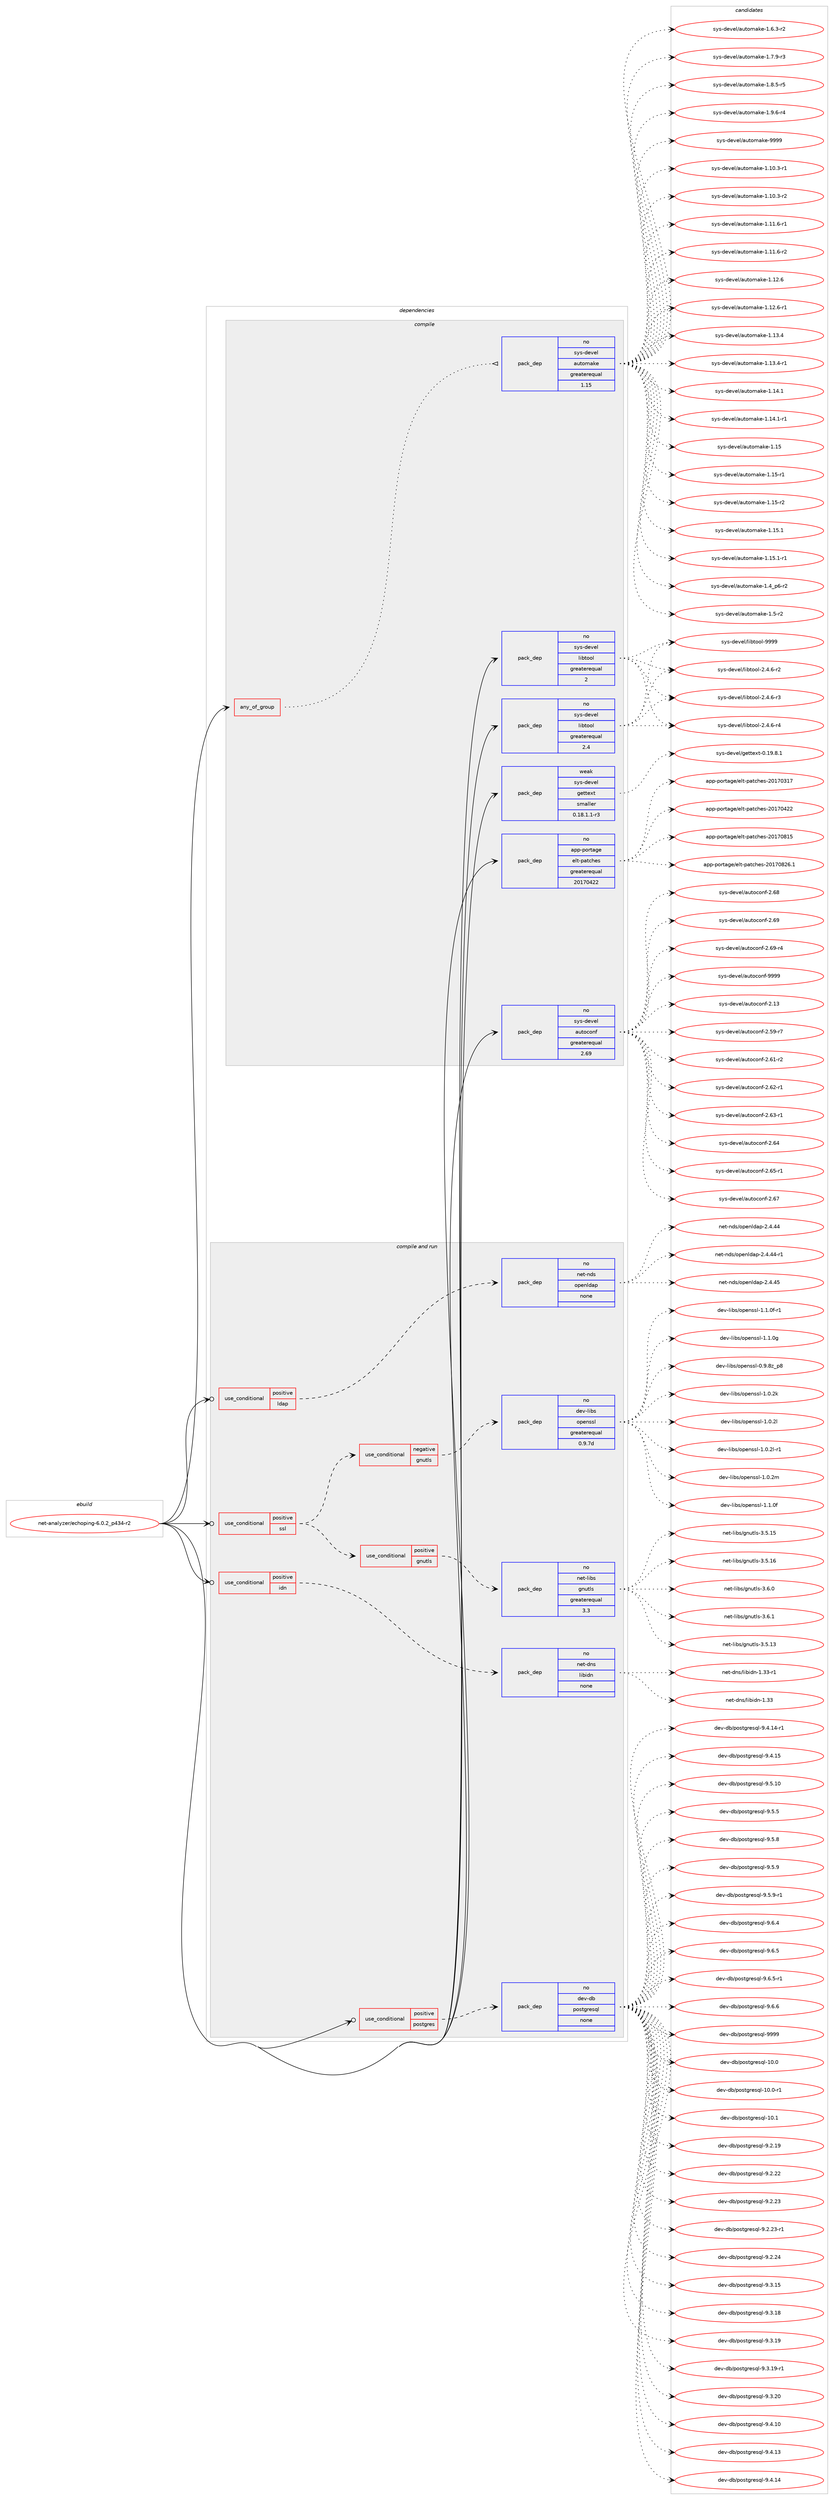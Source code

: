 digraph prolog {

# *************
# Graph options
# *************

newrank=true;
concentrate=true;
compound=true;
graph [rankdir=LR,fontname=Helvetica,fontsize=10,ranksep=1.5];#, ranksep=2.5, nodesep=0.2];
edge  [arrowhead=vee];
node  [fontname=Helvetica,fontsize=10];

# **********
# The ebuild
# **********

subgraph cluster_leftcol {
color=gray;
rank=same;
label=<<i>ebuild</i>>;
id [label="net-analyzer/echoping-6.0.2_p434-r2", color=red, width=4, href="../net-analyzer/echoping-6.0.2_p434-r2.svg"];
}

# ****************
# The dependencies
# ****************

subgraph cluster_midcol {
color=gray;
label=<<i>dependencies</i>>;
subgraph cluster_compile {
fillcolor="#eeeeee";
style=filled;
label=<<i>compile</i>>;
subgraph any6292 {
dependency399075 [label=<<TABLE BORDER="0" CELLBORDER="1" CELLSPACING="0" CELLPADDING="4"><TR><TD CELLPADDING="10">any_of_group</TD></TR></TABLE>>, shape=none, color=red];subgraph pack294122 {
dependency399076 [label=<<TABLE BORDER="0" CELLBORDER="1" CELLSPACING="0" CELLPADDING="4" WIDTH="220"><TR><TD ROWSPAN="6" CELLPADDING="30">pack_dep</TD></TR><TR><TD WIDTH="110">no</TD></TR><TR><TD>sys-devel</TD></TR><TR><TD>automake</TD></TR><TR><TD>greaterequal</TD></TR><TR><TD>1.15</TD></TR></TABLE>>, shape=none, color=blue];
}
dependency399075:e -> dependency399076:w [weight=20,style="dotted",arrowhead="oinv"];
}
id:e -> dependency399075:w [weight=20,style="solid",arrowhead="vee"];
subgraph pack294123 {
dependency399077 [label=<<TABLE BORDER="0" CELLBORDER="1" CELLSPACING="0" CELLPADDING="4" WIDTH="220"><TR><TD ROWSPAN="6" CELLPADDING="30">pack_dep</TD></TR><TR><TD WIDTH="110">no</TD></TR><TR><TD>app-portage</TD></TR><TR><TD>elt-patches</TD></TR><TR><TD>greaterequal</TD></TR><TR><TD>20170422</TD></TR></TABLE>>, shape=none, color=blue];
}
id:e -> dependency399077:w [weight=20,style="solid",arrowhead="vee"];
subgraph pack294124 {
dependency399078 [label=<<TABLE BORDER="0" CELLBORDER="1" CELLSPACING="0" CELLPADDING="4" WIDTH="220"><TR><TD ROWSPAN="6" CELLPADDING="30">pack_dep</TD></TR><TR><TD WIDTH="110">no</TD></TR><TR><TD>sys-devel</TD></TR><TR><TD>autoconf</TD></TR><TR><TD>greaterequal</TD></TR><TR><TD>2.69</TD></TR></TABLE>>, shape=none, color=blue];
}
id:e -> dependency399078:w [weight=20,style="solid",arrowhead="vee"];
subgraph pack294125 {
dependency399079 [label=<<TABLE BORDER="0" CELLBORDER="1" CELLSPACING="0" CELLPADDING="4" WIDTH="220"><TR><TD ROWSPAN="6" CELLPADDING="30">pack_dep</TD></TR><TR><TD WIDTH="110">no</TD></TR><TR><TD>sys-devel</TD></TR><TR><TD>libtool</TD></TR><TR><TD>greaterequal</TD></TR><TR><TD>2</TD></TR></TABLE>>, shape=none, color=blue];
}
id:e -> dependency399079:w [weight=20,style="solid",arrowhead="vee"];
subgraph pack294126 {
dependency399080 [label=<<TABLE BORDER="0" CELLBORDER="1" CELLSPACING="0" CELLPADDING="4" WIDTH="220"><TR><TD ROWSPAN="6" CELLPADDING="30">pack_dep</TD></TR><TR><TD WIDTH="110">no</TD></TR><TR><TD>sys-devel</TD></TR><TR><TD>libtool</TD></TR><TR><TD>greaterequal</TD></TR><TR><TD>2.4</TD></TR></TABLE>>, shape=none, color=blue];
}
id:e -> dependency399080:w [weight=20,style="solid",arrowhead="vee"];
subgraph pack294127 {
dependency399081 [label=<<TABLE BORDER="0" CELLBORDER="1" CELLSPACING="0" CELLPADDING="4" WIDTH="220"><TR><TD ROWSPAN="6" CELLPADDING="30">pack_dep</TD></TR><TR><TD WIDTH="110">weak</TD></TR><TR><TD>sys-devel</TD></TR><TR><TD>gettext</TD></TR><TR><TD>smaller</TD></TR><TR><TD>0.18.1.1-r3</TD></TR></TABLE>>, shape=none, color=blue];
}
id:e -> dependency399081:w [weight=20,style="solid",arrowhead="vee"];
}
subgraph cluster_compileandrun {
fillcolor="#eeeeee";
style=filled;
label=<<i>compile and run</i>>;
subgraph cond98476 {
dependency399082 [label=<<TABLE BORDER="0" CELLBORDER="1" CELLSPACING="0" CELLPADDING="4"><TR><TD ROWSPAN="3" CELLPADDING="10">use_conditional</TD></TR><TR><TD>positive</TD></TR><TR><TD>idn</TD></TR></TABLE>>, shape=none, color=red];
subgraph pack294128 {
dependency399083 [label=<<TABLE BORDER="0" CELLBORDER="1" CELLSPACING="0" CELLPADDING="4" WIDTH="220"><TR><TD ROWSPAN="6" CELLPADDING="30">pack_dep</TD></TR><TR><TD WIDTH="110">no</TD></TR><TR><TD>net-dns</TD></TR><TR><TD>libidn</TD></TR><TR><TD>none</TD></TR><TR><TD></TD></TR></TABLE>>, shape=none, color=blue];
}
dependency399082:e -> dependency399083:w [weight=20,style="dashed",arrowhead="vee"];
}
id:e -> dependency399082:w [weight=20,style="solid",arrowhead="odotvee"];
subgraph cond98477 {
dependency399084 [label=<<TABLE BORDER="0" CELLBORDER="1" CELLSPACING="0" CELLPADDING="4"><TR><TD ROWSPAN="3" CELLPADDING="10">use_conditional</TD></TR><TR><TD>positive</TD></TR><TR><TD>ldap</TD></TR></TABLE>>, shape=none, color=red];
subgraph pack294129 {
dependency399085 [label=<<TABLE BORDER="0" CELLBORDER="1" CELLSPACING="0" CELLPADDING="4" WIDTH="220"><TR><TD ROWSPAN="6" CELLPADDING="30">pack_dep</TD></TR><TR><TD WIDTH="110">no</TD></TR><TR><TD>net-nds</TD></TR><TR><TD>openldap</TD></TR><TR><TD>none</TD></TR><TR><TD></TD></TR></TABLE>>, shape=none, color=blue];
}
dependency399084:e -> dependency399085:w [weight=20,style="dashed",arrowhead="vee"];
}
id:e -> dependency399084:w [weight=20,style="solid",arrowhead="odotvee"];
subgraph cond98478 {
dependency399086 [label=<<TABLE BORDER="0" CELLBORDER="1" CELLSPACING="0" CELLPADDING="4"><TR><TD ROWSPAN="3" CELLPADDING="10">use_conditional</TD></TR><TR><TD>positive</TD></TR><TR><TD>postgres</TD></TR></TABLE>>, shape=none, color=red];
subgraph pack294130 {
dependency399087 [label=<<TABLE BORDER="0" CELLBORDER="1" CELLSPACING="0" CELLPADDING="4" WIDTH="220"><TR><TD ROWSPAN="6" CELLPADDING="30">pack_dep</TD></TR><TR><TD WIDTH="110">no</TD></TR><TR><TD>dev-db</TD></TR><TR><TD>postgresql</TD></TR><TR><TD>none</TD></TR><TR><TD></TD></TR></TABLE>>, shape=none, color=blue];
}
dependency399086:e -> dependency399087:w [weight=20,style="dashed",arrowhead="vee"];
}
id:e -> dependency399086:w [weight=20,style="solid",arrowhead="odotvee"];
subgraph cond98479 {
dependency399088 [label=<<TABLE BORDER="0" CELLBORDER="1" CELLSPACING="0" CELLPADDING="4"><TR><TD ROWSPAN="3" CELLPADDING="10">use_conditional</TD></TR><TR><TD>positive</TD></TR><TR><TD>ssl</TD></TR></TABLE>>, shape=none, color=red];
subgraph cond98480 {
dependency399089 [label=<<TABLE BORDER="0" CELLBORDER="1" CELLSPACING="0" CELLPADDING="4"><TR><TD ROWSPAN="3" CELLPADDING="10">use_conditional</TD></TR><TR><TD>positive</TD></TR><TR><TD>gnutls</TD></TR></TABLE>>, shape=none, color=red];
subgraph pack294131 {
dependency399090 [label=<<TABLE BORDER="0" CELLBORDER="1" CELLSPACING="0" CELLPADDING="4" WIDTH="220"><TR><TD ROWSPAN="6" CELLPADDING="30">pack_dep</TD></TR><TR><TD WIDTH="110">no</TD></TR><TR><TD>net-libs</TD></TR><TR><TD>gnutls</TD></TR><TR><TD>greaterequal</TD></TR><TR><TD>3.3</TD></TR></TABLE>>, shape=none, color=blue];
}
dependency399089:e -> dependency399090:w [weight=20,style="dashed",arrowhead="vee"];
}
dependency399088:e -> dependency399089:w [weight=20,style="dashed",arrowhead="vee"];
subgraph cond98481 {
dependency399091 [label=<<TABLE BORDER="0" CELLBORDER="1" CELLSPACING="0" CELLPADDING="4"><TR><TD ROWSPAN="3" CELLPADDING="10">use_conditional</TD></TR><TR><TD>negative</TD></TR><TR><TD>gnutls</TD></TR></TABLE>>, shape=none, color=red];
subgraph pack294132 {
dependency399092 [label=<<TABLE BORDER="0" CELLBORDER="1" CELLSPACING="0" CELLPADDING="4" WIDTH="220"><TR><TD ROWSPAN="6" CELLPADDING="30">pack_dep</TD></TR><TR><TD WIDTH="110">no</TD></TR><TR><TD>dev-libs</TD></TR><TR><TD>openssl</TD></TR><TR><TD>greaterequal</TD></TR><TR><TD>0.9.7d</TD></TR></TABLE>>, shape=none, color=blue];
}
dependency399091:e -> dependency399092:w [weight=20,style="dashed",arrowhead="vee"];
}
dependency399088:e -> dependency399091:w [weight=20,style="dashed",arrowhead="vee"];
}
id:e -> dependency399088:w [weight=20,style="solid",arrowhead="odotvee"];
}
subgraph cluster_run {
fillcolor="#eeeeee";
style=filled;
label=<<i>run</i>>;
}
}

# **************
# The candidates
# **************

subgraph cluster_choices {
rank=same;
color=gray;
label=<<i>candidates</i>>;

subgraph choice294122 {
color=black;
nodesep=1;
choice11512111545100101118101108479711711611110997107101454946494846514511449 [label="sys-devel/automake-1.10.3-r1", color=red, width=4,href="../sys-devel/automake-1.10.3-r1.svg"];
choice11512111545100101118101108479711711611110997107101454946494846514511450 [label="sys-devel/automake-1.10.3-r2", color=red, width=4,href="../sys-devel/automake-1.10.3-r2.svg"];
choice11512111545100101118101108479711711611110997107101454946494946544511449 [label="sys-devel/automake-1.11.6-r1", color=red, width=4,href="../sys-devel/automake-1.11.6-r1.svg"];
choice11512111545100101118101108479711711611110997107101454946494946544511450 [label="sys-devel/automake-1.11.6-r2", color=red, width=4,href="../sys-devel/automake-1.11.6-r2.svg"];
choice1151211154510010111810110847971171161111099710710145494649504654 [label="sys-devel/automake-1.12.6", color=red, width=4,href="../sys-devel/automake-1.12.6.svg"];
choice11512111545100101118101108479711711611110997107101454946495046544511449 [label="sys-devel/automake-1.12.6-r1", color=red, width=4,href="../sys-devel/automake-1.12.6-r1.svg"];
choice1151211154510010111810110847971171161111099710710145494649514652 [label="sys-devel/automake-1.13.4", color=red, width=4,href="../sys-devel/automake-1.13.4.svg"];
choice11512111545100101118101108479711711611110997107101454946495146524511449 [label="sys-devel/automake-1.13.4-r1", color=red, width=4,href="../sys-devel/automake-1.13.4-r1.svg"];
choice1151211154510010111810110847971171161111099710710145494649524649 [label="sys-devel/automake-1.14.1", color=red, width=4,href="../sys-devel/automake-1.14.1.svg"];
choice11512111545100101118101108479711711611110997107101454946495246494511449 [label="sys-devel/automake-1.14.1-r1", color=red, width=4,href="../sys-devel/automake-1.14.1-r1.svg"];
choice115121115451001011181011084797117116111109971071014549464953 [label="sys-devel/automake-1.15", color=red, width=4,href="../sys-devel/automake-1.15.svg"];
choice1151211154510010111810110847971171161111099710710145494649534511449 [label="sys-devel/automake-1.15-r1", color=red, width=4,href="../sys-devel/automake-1.15-r1.svg"];
choice1151211154510010111810110847971171161111099710710145494649534511450 [label="sys-devel/automake-1.15-r2", color=red, width=4,href="../sys-devel/automake-1.15-r2.svg"];
choice1151211154510010111810110847971171161111099710710145494649534649 [label="sys-devel/automake-1.15.1", color=red, width=4,href="../sys-devel/automake-1.15.1.svg"];
choice11512111545100101118101108479711711611110997107101454946495346494511449 [label="sys-devel/automake-1.15.1-r1", color=red, width=4,href="../sys-devel/automake-1.15.1-r1.svg"];
choice115121115451001011181011084797117116111109971071014549465295112544511450 [label="sys-devel/automake-1.4_p6-r2", color=red, width=4,href="../sys-devel/automake-1.4_p6-r2.svg"];
choice11512111545100101118101108479711711611110997107101454946534511450 [label="sys-devel/automake-1.5-r2", color=red, width=4,href="../sys-devel/automake-1.5-r2.svg"];
choice115121115451001011181011084797117116111109971071014549465446514511450 [label="sys-devel/automake-1.6.3-r2", color=red, width=4,href="../sys-devel/automake-1.6.3-r2.svg"];
choice115121115451001011181011084797117116111109971071014549465546574511451 [label="sys-devel/automake-1.7.9-r3", color=red, width=4,href="../sys-devel/automake-1.7.9-r3.svg"];
choice115121115451001011181011084797117116111109971071014549465646534511453 [label="sys-devel/automake-1.8.5-r5", color=red, width=4,href="../sys-devel/automake-1.8.5-r5.svg"];
choice115121115451001011181011084797117116111109971071014549465746544511452 [label="sys-devel/automake-1.9.6-r4", color=red, width=4,href="../sys-devel/automake-1.9.6-r4.svg"];
choice115121115451001011181011084797117116111109971071014557575757 [label="sys-devel/automake-9999", color=red, width=4,href="../sys-devel/automake-9999.svg"];
dependency399076:e -> choice11512111545100101118101108479711711611110997107101454946494846514511449:w [style=dotted,weight="100"];
dependency399076:e -> choice11512111545100101118101108479711711611110997107101454946494846514511450:w [style=dotted,weight="100"];
dependency399076:e -> choice11512111545100101118101108479711711611110997107101454946494946544511449:w [style=dotted,weight="100"];
dependency399076:e -> choice11512111545100101118101108479711711611110997107101454946494946544511450:w [style=dotted,weight="100"];
dependency399076:e -> choice1151211154510010111810110847971171161111099710710145494649504654:w [style=dotted,weight="100"];
dependency399076:e -> choice11512111545100101118101108479711711611110997107101454946495046544511449:w [style=dotted,weight="100"];
dependency399076:e -> choice1151211154510010111810110847971171161111099710710145494649514652:w [style=dotted,weight="100"];
dependency399076:e -> choice11512111545100101118101108479711711611110997107101454946495146524511449:w [style=dotted,weight="100"];
dependency399076:e -> choice1151211154510010111810110847971171161111099710710145494649524649:w [style=dotted,weight="100"];
dependency399076:e -> choice11512111545100101118101108479711711611110997107101454946495246494511449:w [style=dotted,weight="100"];
dependency399076:e -> choice115121115451001011181011084797117116111109971071014549464953:w [style=dotted,weight="100"];
dependency399076:e -> choice1151211154510010111810110847971171161111099710710145494649534511449:w [style=dotted,weight="100"];
dependency399076:e -> choice1151211154510010111810110847971171161111099710710145494649534511450:w [style=dotted,weight="100"];
dependency399076:e -> choice1151211154510010111810110847971171161111099710710145494649534649:w [style=dotted,weight="100"];
dependency399076:e -> choice11512111545100101118101108479711711611110997107101454946495346494511449:w [style=dotted,weight="100"];
dependency399076:e -> choice115121115451001011181011084797117116111109971071014549465295112544511450:w [style=dotted,weight="100"];
dependency399076:e -> choice11512111545100101118101108479711711611110997107101454946534511450:w [style=dotted,weight="100"];
dependency399076:e -> choice115121115451001011181011084797117116111109971071014549465446514511450:w [style=dotted,weight="100"];
dependency399076:e -> choice115121115451001011181011084797117116111109971071014549465546574511451:w [style=dotted,weight="100"];
dependency399076:e -> choice115121115451001011181011084797117116111109971071014549465646534511453:w [style=dotted,weight="100"];
dependency399076:e -> choice115121115451001011181011084797117116111109971071014549465746544511452:w [style=dotted,weight="100"];
dependency399076:e -> choice115121115451001011181011084797117116111109971071014557575757:w [style=dotted,weight="100"];
}
subgraph choice294123 {
color=black;
nodesep=1;
choice97112112451121111141169710310147101108116451129711699104101115455048495548514955 [label="app-portage/elt-patches-20170317", color=red, width=4,href="../app-portage/elt-patches-20170317.svg"];
choice97112112451121111141169710310147101108116451129711699104101115455048495548525050 [label="app-portage/elt-patches-20170422", color=red, width=4,href="../app-portage/elt-patches-20170422.svg"];
choice97112112451121111141169710310147101108116451129711699104101115455048495548564953 [label="app-portage/elt-patches-20170815", color=red, width=4,href="../app-portage/elt-patches-20170815.svg"];
choice971121124511211111411697103101471011081164511297116991041011154550484955485650544649 [label="app-portage/elt-patches-20170826.1", color=red, width=4,href="../app-portage/elt-patches-20170826.1.svg"];
dependency399077:e -> choice97112112451121111141169710310147101108116451129711699104101115455048495548514955:w [style=dotted,weight="100"];
dependency399077:e -> choice97112112451121111141169710310147101108116451129711699104101115455048495548525050:w [style=dotted,weight="100"];
dependency399077:e -> choice97112112451121111141169710310147101108116451129711699104101115455048495548564953:w [style=dotted,weight="100"];
dependency399077:e -> choice971121124511211111411697103101471011081164511297116991041011154550484955485650544649:w [style=dotted,weight="100"];
}
subgraph choice294124 {
color=black;
nodesep=1;
choice115121115451001011181011084797117116111991111101024550464951 [label="sys-devel/autoconf-2.13", color=red, width=4,href="../sys-devel/autoconf-2.13.svg"];
choice1151211154510010111810110847971171161119911111010245504653574511455 [label="sys-devel/autoconf-2.59-r7", color=red, width=4,href="../sys-devel/autoconf-2.59-r7.svg"];
choice1151211154510010111810110847971171161119911111010245504654494511450 [label="sys-devel/autoconf-2.61-r2", color=red, width=4,href="../sys-devel/autoconf-2.61-r2.svg"];
choice1151211154510010111810110847971171161119911111010245504654504511449 [label="sys-devel/autoconf-2.62-r1", color=red, width=4,href="../sys-devel/autoconf-2.62-r1.svg"];
choice1151211154510010111810110847971171161119911111010245504654514511449 [label="sys-devel/autoconf-2.63-r1", color=red, width=4,href="../sys-devel/autoconf-2.63-r1.svg"];
choice115121115451001011181011084797117116111991111101024550465452 [label="sys-devel/autoconf-2.64", color=red, width=4,href="../sys-devel/autoconf-2.64.svg"];
choice1151211154510010111810110847971171161119911111010245504654534511449 [label="sys-devel/autoconf-2.65-r1", color=red, width=4,href="../sys-devel/autoconf-2.65-r1.svg"];
choice115121115451001011181011084797117116111991111101024550465455 [label="sys-devel/autoconf-2.67", color=red, width=4,href="../sys-devel/autoconf-2.67.svg"];
choice115121115451001011181011084797117116111991111101024550465456 [label="sys-devel/autoconf-2.68", color=red, width=4,href="../sys-devel/autoconf-2.68.svg"];
choice115121115451001011181011084797117116111991111101024550465457 [label="sys-devel/autoconf-2.69", color=red, width=4,href="../sys-devel/autoconf-2.69.svg"];
choice1151211154510010111810110847971171161119911111010245504654574511452 [label="sys-devel/autoconf-2.69-r4", color=red, width=4,href="../sys-devel/autoconf-2.69-r4.svg"];
choice115121115451001011181011084797117116111991111101024557575757 [label="sys-devel/autoconf-9999", color=red, width=4,href="../sys-devel/autoconf-9999.svg"];
dependency399078:e -> choice115121115451001011181011084797117116111991111101024550464951:w [style=dotted,weight="100"];
dependency399078:e -> choice1151211154510010111810110847971171161119911111010245504653574511455:w [style=dotted,weight="100"];
dependency399078:e -> choice1151211154510010111810110847971171161119911111010245504654494511450:w [style=dotted,weight="100"];
dependency399078:e -> choice1151211154510010111810110847971171161119911111010245504654504511449:w [style=dotted,weight="100"];
dependency399078:e -> choice1151211154510010111810110847971171161119911111010245504654514511449:w [style=dotted,weight="100"];
dependency399078:e -> choice115121115451001011181011084797117116111991111101024550465452:w [style=dotted,weight="100"];
dependency399078:e -> choice1151211154510010111810110847971171161119911111010245504654534511449:w [style=dotted,weight="100"];
dependency399078:e -> choice115121115451001011181011084797117116111991111101024550465455:w [style=dotted,weight="100"];
dependency399078:e -> choice115121115451001011181011084797117116111991111101024550465456:w [style=dotted,weight="100"];
dependency399078:e -> choice115121115451001011181011084797117116111991111101024550465457:w [style=dotted,weight="100"];
dependency399078:e -> choice1151211154510010111810110847971171161119911111010245504654574511452:w [style=dotted,weight="100"];
dependency399078:e -> choice115121115451001011181011084797117116111991111101024557575757:w [style=dotted,weight="100"];
}
subgraph choice294125 {
color=black;
nodesep=1;
choice1151211154510010111810110847108105981161111111084550465246544511450 [label="sys-devel/libtool-2.4.6-r2", color=red, width=4,href="../sys-devel/libtool-2.4.6-r2.svg"];
choice1151211154510010111810110847108105981161111111084550465246544511451 [label="sys-devel/libtool-2.4.6-r3", color=red, width=4,href="../sys-devel/libtool-2.4.6-r3.svg"];
choice1151211154510010111810110847108105981161111111084550465246544511452 [label="sys-devel/libtool-2.4.6-r4", color=red, width=4,href="../sys-devel/libtool-2.4.6-r4.svg"];
choice1151211154510010111810110847108105981161111111084557575757 [label="sys-devel/libtool-9999", color=red, width=4,href="../sys-devel/libtool-9999.svg"];
dependency399079:e -> choice1151211154510010111810110847108105981161111111084550465246544511450:w [style=dotted,weight="100"];
dependency399079:e -> choice1151211154510010111810110847108105981161111111084550465246544511451:w [style=dotted,weight="100"];
dependency399079:e -> choice1151211154510010111810110847108105981161111111084550465246544511452:w [style=dotted,weight="100"];
dependency399079:e -> choice1151211154510010111810110847108105981161111111084557575757:w [style=dotted,weight="100"];
}
subgraph choice294126 {
color=black;
nodesep=1;
choice1151211154510010111810110847108105981161111111084550465246544511450 [label="sys-devel/libtool-2.4.6-r2", color=red, width=4,href="../sys-devel/libtool-2.4.6-r2.svg"];
choice1151211154510010111810110847108105981161111111084550465246544511451 [label="sys-devel/libtool-2.4.6-r3", color=red, width=4,href="../sys-devel/libtool-2.4.6-r3.svg"];
choice1151211154510010111810110847108105981161111111084550465246544511452 [label="sys-devel/libtool-2.4.6-r4", color=red, width=4,href="../sys-devel/libtool-2.4.6-r4.svg"];
choice1151211154510010111810110847108105981161111111084557575757 [label="sys-devel/libtool-9999", color=red, width=4,href="../sys-devel/libtool-9999.svg"];
dependency399080:e -> choice1151211154510010111810110847108105981161111111084550465246544511450:w [style=dotted,weight="100"];
dependency399080:e -> choice1151211154510010111810110847108105981161111111084550465246544511451:w [style=dotted,weight="100"];
dependency399080:e -> choice1151211154510010111810110847108105981161111111084550465246544511452:w [style=dotted,weight="100"];
dependency399080:e -> choice1151211154510010111810110847108105981161111111084557575757:w [style=dotted,weight="100"];
}
subgraph choice294127 {
color=black;
nodesep=1;
choice1151211154510010111810110847103101116116101120116454846495746564649 [label="sys-devel/gettext-0.19.8.1", color=red, width=4,href="../sys-devel/gettext-0.19.8.1.svg"];
dependency399081:e -> choice1151211154510010111810110847103101116116101120116454846495746564649:w [style=dotted,weight="100"];
}
subgraph choice294128 {
color=black;
nodesep=1;
choice1101011164510011011547108105981051001104549465151 [label="net-dns/libidn-1.33", color=red, width=4,href="../net-dns/libidn-1.33.svg"];
choice11010111645100110115471081059810510011045494651514511449 [label="net-dns/libidn-1.33-r1", color=red, width=4,href="../net-dns/libidn-1.33-r1.svg"];
dependency399083:e -> choice1101011164510011011547108105981051001104549465151:w [style=dotted,weight="100"];
dependency399083:e -> choice11010111645100110115471081059810510011045494651514511449:w [style=dotted,weight="100"];
}
subgraph choice294129 {
color=black;
nodesep=1;
choice11010111645110100115471111121011101081009711245504652465252 [label="net-nds/openldap-2.4.44", color=red, width=4,href="../net-nds/openldap-2.4.44.svg"];
choice110101116451101001154711111210111010810097112455046524652524511449 [label="net-nds/openldap-2.4.44-r1", color=red, width=4,href="../net-nds/openldap-2.4.44-r1.svg"];
choice11010111645110100115471111121011101081009711245504652465253 [label="net-nds/openldap-2.4.45", color=red, width=4,href="../net-nds/openldap-2.4.45.svg"];
dependency399085:e -> choice11010111645110100115471111121011101081009711245504652465252:w [style=dotted,weight="100"];
dependency399085:e -> choice110101116451101001154711111210111010810097112455046524652524511449:w [style=dotted,weight="100"];
dependency399085:e -> choice11010111645110100115471111121011101081009711245504652465253:w [style=dotted,weight="100"];
}
subgraph choice294130 {
color=black;
nodesep=1;
choice1001011184510098471121111151161031141011151131084549484648 [label="dev-db/postgresql-10.0", color=red, width=4,href="../dev-db/postgresql-10.0.svg"];
choice10010111845100984711211111511610311410111511310845494846484511449 [label="dev-db/postgresql-10.0-r1", color=red, width=4,href="../dev-db/postgresql-10.0-r1.svg"];
choice1001011184510098471121111151161031141011151131084549484649 [label="dev-db/postgresql-10.1", color=red, width=4,href="../dev-db/postgresql-10.1.svg"];
choice10010111845100984711211111511610311410111511310845574650464957 [label="dev-db/postgresql-9.2.19", color=red, width=4,href="../dev-db/postgresql-9.2.19.svg"];
choice10010111845100984711211111511610311410111511310845574650465050 [label="dev-db/postgresql-9.2.22", color=red, width=4,href="../dev-db/postgresql-9.2.22.svg"];
choice10010111845100984711211111511610311410111511310845574650465051 [label="dev-db/postgresql-9.2.23", color=red, width=4,href="../dev-db/postgresql-9.2.23.svg"];
choice100101118451009847112111115116103114101115113108455746504650514511449 [label="dev-db/postgresql-9.2.23-r1", color=red, width=4,href="../dev-db/postgresql-9.2.23-r1.svg"];
choice10010111845100984711211111511610311410111511310845574650465052 [label="dev-db/postgresql-9.2.24", color=red, width=4,href="../dev-db/postgresql-9.2.24.svg"];
choice10010111845100984711211111511610311410111511310845574651464953 [label="dev-db/postgresql-9.3.15", color=red, width=4,href="../dev-db/postgresql-9.3.15.svg"];
choice10010111845100984711211111511610311410111511310845574651464956 [label="dev-db/postgresql-9.3.18", color=red, width=4,href="../dev-db/postgresql-9.3.18.svg"];
choice10010111845100984711211111511610311410111511310845574651464957 [label="dev-db/postgresql-9.3.19", color=red, width=4,href="../dev-db/postgresql-9.3.19.svg"];
choice100101118451009847112111115116103114101115113108455746514649574511449 [label="dev-db/postgresql-9.3.19-r1", color=red, width=4,href="../dev-db/postgresql-9.3.19-r1.svg"];
choice10010111845100984711211111511610311410111511310845574651465048 [label="dev-db/postgresql-9.3.20", color=red, width=4,href="../dev-db/postgresql-9.3.20.svg"];
choice10010111845100984711211111511610311410111511310845574652464948 [label="dev-db/postgresql-9.4.10", color=red, width=4,href="../dev-db/postgresql-9.4.10.svg"];
choice10010111845100984711211111511610311410111511310845574652464951 [label="dev-db/postgresql-9.4.13", color=red, width=4,href="../dev-db/postgresql-9.4.13.svg"];
choice10010111845100984711211111511610311410111511310845574652464952 [label="dev-db/postgresql-9.4.14", color=red, width=4,href="../dev-db/postgresql-9.4.14.svg"];
choice100101118451009847112111115116103114101115113108455746524649524511449 [label="dev-db/postgresql-9.4.14-r1", color=red, width=4,href="../dev-db/postgresql-9.4.14-r1.svg"];
choice10010111845100984711211111511610311410111511310845574652464953 [label="dev-db/postgresql-9.4.15", color=red, width=4,href="../dev-db/postgresql-9.4.15.svg"];
choice10010111845100984711211111511610311410111511310845574653464948 [label="dev-db/postgresql-9.5.10", color=red, width=4,href="../dev-db/postgresql-9.5.10.svg"];
choice100101118451009847112111115116103114101115113108455746534653 [label="dev-db/postgresql-9.5.5", color=red, width=4,href="../dev-db/postgresql-9.5.5.svg"];
choice100101118451009847112111115116103114101115113108455746534656 [label="dev-db/postgresql-9.5.8", color=red, width=4,href="../dev-db/postgresql-9.5.8.svg"];
choice100101118451009847112111115116103114101115113108455746534657 [label="dev-db/postgresql-9.5.9", color=red, width=4,href="../dev-db/postgresql-9.5.9.svg"];
choice1001011184510098471121111151161031141011151131084557465346574511449 [label="dev-db/postgresql-9.5.9-r1", color=red, width=4,href="../dev-db/postgresql-9.5.9-r1.svg"];
choice100101118451009847112111115116103114101115113108455746544652 [label="dev-db/postgresql-9.6.4", color=red, width=4,href="../dev-db/postgresql-9.6.4.svg"];
choice100101118451009847112111115116103114101115113108455746544653 [label="dev-db/postgresql-9.6.5", color=red, width=4,href="../dev-db/postgresql-9.6.5.svg"];
choice1001011184510098471121111151161031141011151131084557465446534511449 [label="dev-db/postgresql-9.6.5-r1", color=red, width=4,href="../dev-db/postgresql-9.6.5-r1.svg"];
choice100101118451009847112111115116103114101115113108455746544654 [label="dev-db/postgresql-9.6.6", color=red, width=4,href="../dev-db/postgresql-9.6.6.svg"];
choice1001011184510098471121111151161031141011151131084557575757 [label="dev-db/postgresql-9999", color=red, width=4,href="../dev-db/postgresql-9999.svg"];
dependency399087:e -> choice1001011184510098471121111151161031141011151131084549484648:w [style=dotted,weight="100"];
dependency399087:e -> choice10010111845100984711211111511610311410111511310845494846484511449:w [style=dotted,weight="100"];
dependency399087:e -> choice1001011184510098471121111151161031141011151131084549484649:w [style=dotted,weight="100"];
dependency399087:e -> choice10010111845100984711211111511610311410111511310845574650464957:w [style=dotted,weight="100"];
dependency399087:e -> choice10010111845100984711211111511610311410111511310845574650465050:w [style=dotted,weight="100"];
dependency399087:e -> choice10010111845100984711211111511610311410111511310845574650465051:w [style=dotted,weight="100"];
dependency399087:e -> choice100101118451009847112111115116103114101115113108455746504650514511449:w [style=dotted,weight="100"];
dependency399087:e -> choice10010111845100984711211111511610311410111511310845574650465052:w [style=dotted,weight="100"];
dependency399087:e -> choice10010111845100984711211111511610311410111511310845574651464953:w [style=dotted,weight="100"];
dependency399087:e -> choice10010111845100984711211111511610311410111511310845574651464956:w [style=dotted,weight="100"];
dependency399087:e -> choice10010111845100984711211111511610311410111511310845574651464957:w [style=dotted,weight="100"];
dependency399087:e -> choice100101118451009847112111115116103114101115113108455746514649574511449:w [style=dotted,weight="100"];
dependency399087:e -> choice10010111845100984711211111511610311410111511310845574651465048:w [style=dotted,weight="100"];
dependency399087:e -> choice10010111845100984711211111511610311410111511310845574652464948:w [style=dotted,weight="100"];
dependency399087:e -> choice10010111845100984711211111511610311410111511310845574652464951:w [style=dotted,weight="100"];
dependency399087:e -> choice10010111845100984711211111511610311410111511310845574652464952:w [style=dotted,weight="100"];
dependency399087:e -> choice100101118451009847112111115116103114101115113108455746524649524511449:w [style=dotted,weight="100"];
dependency399087:e -> choice10010111845100984711211111511610311410111511310845574652464953:w [style=dotted,weight="100"];
dependency399087:e -> choice10010111845100984711211111511610311410111511310845574653464948:w [style=dotted,weight="100"];
dependency399087:e -> choice100101118451009847112111115116103114101115113108455746534653:w [style=dotted,weight="100"];
dependency399087:e -> choice100101118451009847112111115116103114101115113108455746534656:w [style=dotted,weight="100"];
dependency399087:e -> choice100101118451009847112111115116103114101115113108455746534657:w [style=dotted,weight="100"];
dependency399087:e -> choice1001011184510098471121111151161031141011151131084557465346574511449:w [style=dotted,weight="100"];
dependency399087:e -> choice100101118451009847112111115116103114101115113108455746544652:w [style=dotted,weight="100"];
dependency399087:e -> choice100101118451009847112111115116103114101115113108455746544653:w [style=dotted,weight="100"];
dependency399087:e -> choice1001011184510098471121111151161031141011151131084557465446534511449:w [style=dotted,weight="100"];
dependency399087:e -> choice100101118451009847112111115116103114101115113108455746544654:w [style=dotted,weight="100"];
dependency399087:e -> choice1001011184510098471121111151161031141011151131084557575757:w [style=dotted,weight="100"];
}
subgraph choice294131 {
color=black;
nodesep=1;
choice11010111645108105981154710311011711610811545514653464951 [label="net-libs/gnutls-3.5.13", color=red, width=4,href="../net-libs/gnutls-3.5.13.svg"];
choice11010111645108105981154710311011711610811545514653464953 [label="net-libs/gnutls-3.5.15", color=red, width=4,href="../net-libs/gnutls-3.5.15.svg"];
choice11010111645108105981154710311011711610811545514653464954 [label="net-libs/gnutls-3.5.16", color=red, width=4,href="../net-libs/gnutls-3.5.16.svg"];
choice110101116451081059811547103110117116108115455146544648 [label="net-libs/gnutls-3.6.0", color=red, width=4,href="../net-libs/gnutls-3.6.0.svg"];
choice110101116451081059811547103110117116108115455146544649 [label="net-libs/gnutls-3.6.1", color=red, width=4,href="../net-libs/gnutls-3.6.1.svg"];
dependency399090:e -> choice11010111645108105981154710311011711610811545514653464951:w [style=dotted,weight="100"];
dependency399090:e -> choice11010111645108105981154710311011711610811545514653464953:w [style=dotted,weight="100"];
dependency399090:e -> choice11010111645108105981154710311011711610811545514653464954:w [style=dotted,weight="100"];
dependency399090:e -> choice110101116451081059811547103110117116108115455146544648:w [style=dotted,weight="100"];
dependency399090:e -> choice110101116451081059811547103110117116108115455146544649:w [style=dotted,weight="100"];
}
subgraph choice294132 {
color=black;
nodesep=1;
choice1001011184510810598115471111121011101151151084548465746561229511256 [label="dev-libs/openssl-0.9.8z_p8", color=red, width=4,href="../dev-libs/openssl-0.9.8z_p8.svg"];
choice100101118451081059811547111112101110115115108454946484650107 [label="dev-libs/openssl-1.0.2k", color=red, width=4,href="../dev-libs/openssl-1.0.2k.svg"];
choice100101118451081059811547111112101110115115108454946484650108 [label="dev-libs/openssl-1.0.2l", color=red, width=4,href="../dev-libs/openssl-1.0.2l.svg"];
choice1001011184510810598115471111121011101151151084549464846501084511449 [label="dev-libs/openssl-1.0.2l-r1", color=red, width=4,href="../dev-libs/openssl-1.0.2l-r1.svg"];
choice100101118451081059811547111112101110115115108454946484650109 [label="dev-libs/openssl-1.0.2m", color=red, width=4,href="../dev-libs/openssl-1.0.2m.svg"];
choice100101118451081059811547111112101110115115108454946494648102 [label="dev-libs/openssl-1.1.0f", color=red, width=4,href="../dev-libs/openssl-1.1.0f.svg"];
choice1001011184510810598115471111121011101151151084549464946481024511449 [label="dev-libs/openssl-1.1.0f-r1", color=red, width=4,href="../dev-libs/openssl-1.1.0f-r1.svg"];
choice100101118451081059811547111112101110115115108454946494648103 [label="dev-libs/openssl-1.1.0g", color=red, width=4,href="../dev-libs/openssl-1.1.0g.svg"];
dependency399092:e -> choice1001011184510810598115471111121011101151151084548465746561229511256:w [style=dotted,weight="100"];
dependency399092:e -> choice100101118451081059811547111112101110115115108454946484650107:w [style=dotted,weight="100"];
dependency399092:e -> choice100101118451081059811547111112101110115115108454946484650108:w [style=dotted,weight="100"];
dependency399092:e -> choice1001011184510810598115471111121011101151151084549464846501084511449:w [style=dotted,weight="100"];
dependency399092:e -> choice100101118451081059811547111112101110115115108454946484650109:w [style=dotted,weight="100"];
dependency399092:e -> choice100101118451081059811547111112101110115115108454946494648102:w [style=dotted,weight="100"];
dependency399092:e -> choice1001011184510810598115471111121011101151151084549464946481024511449:w [style=dotted,weight="100"];
dependency399092:e -> choice100101118451081059811547111112101110115115108454946494648103:w [style=dotted,weight="100"];
}
}

}
